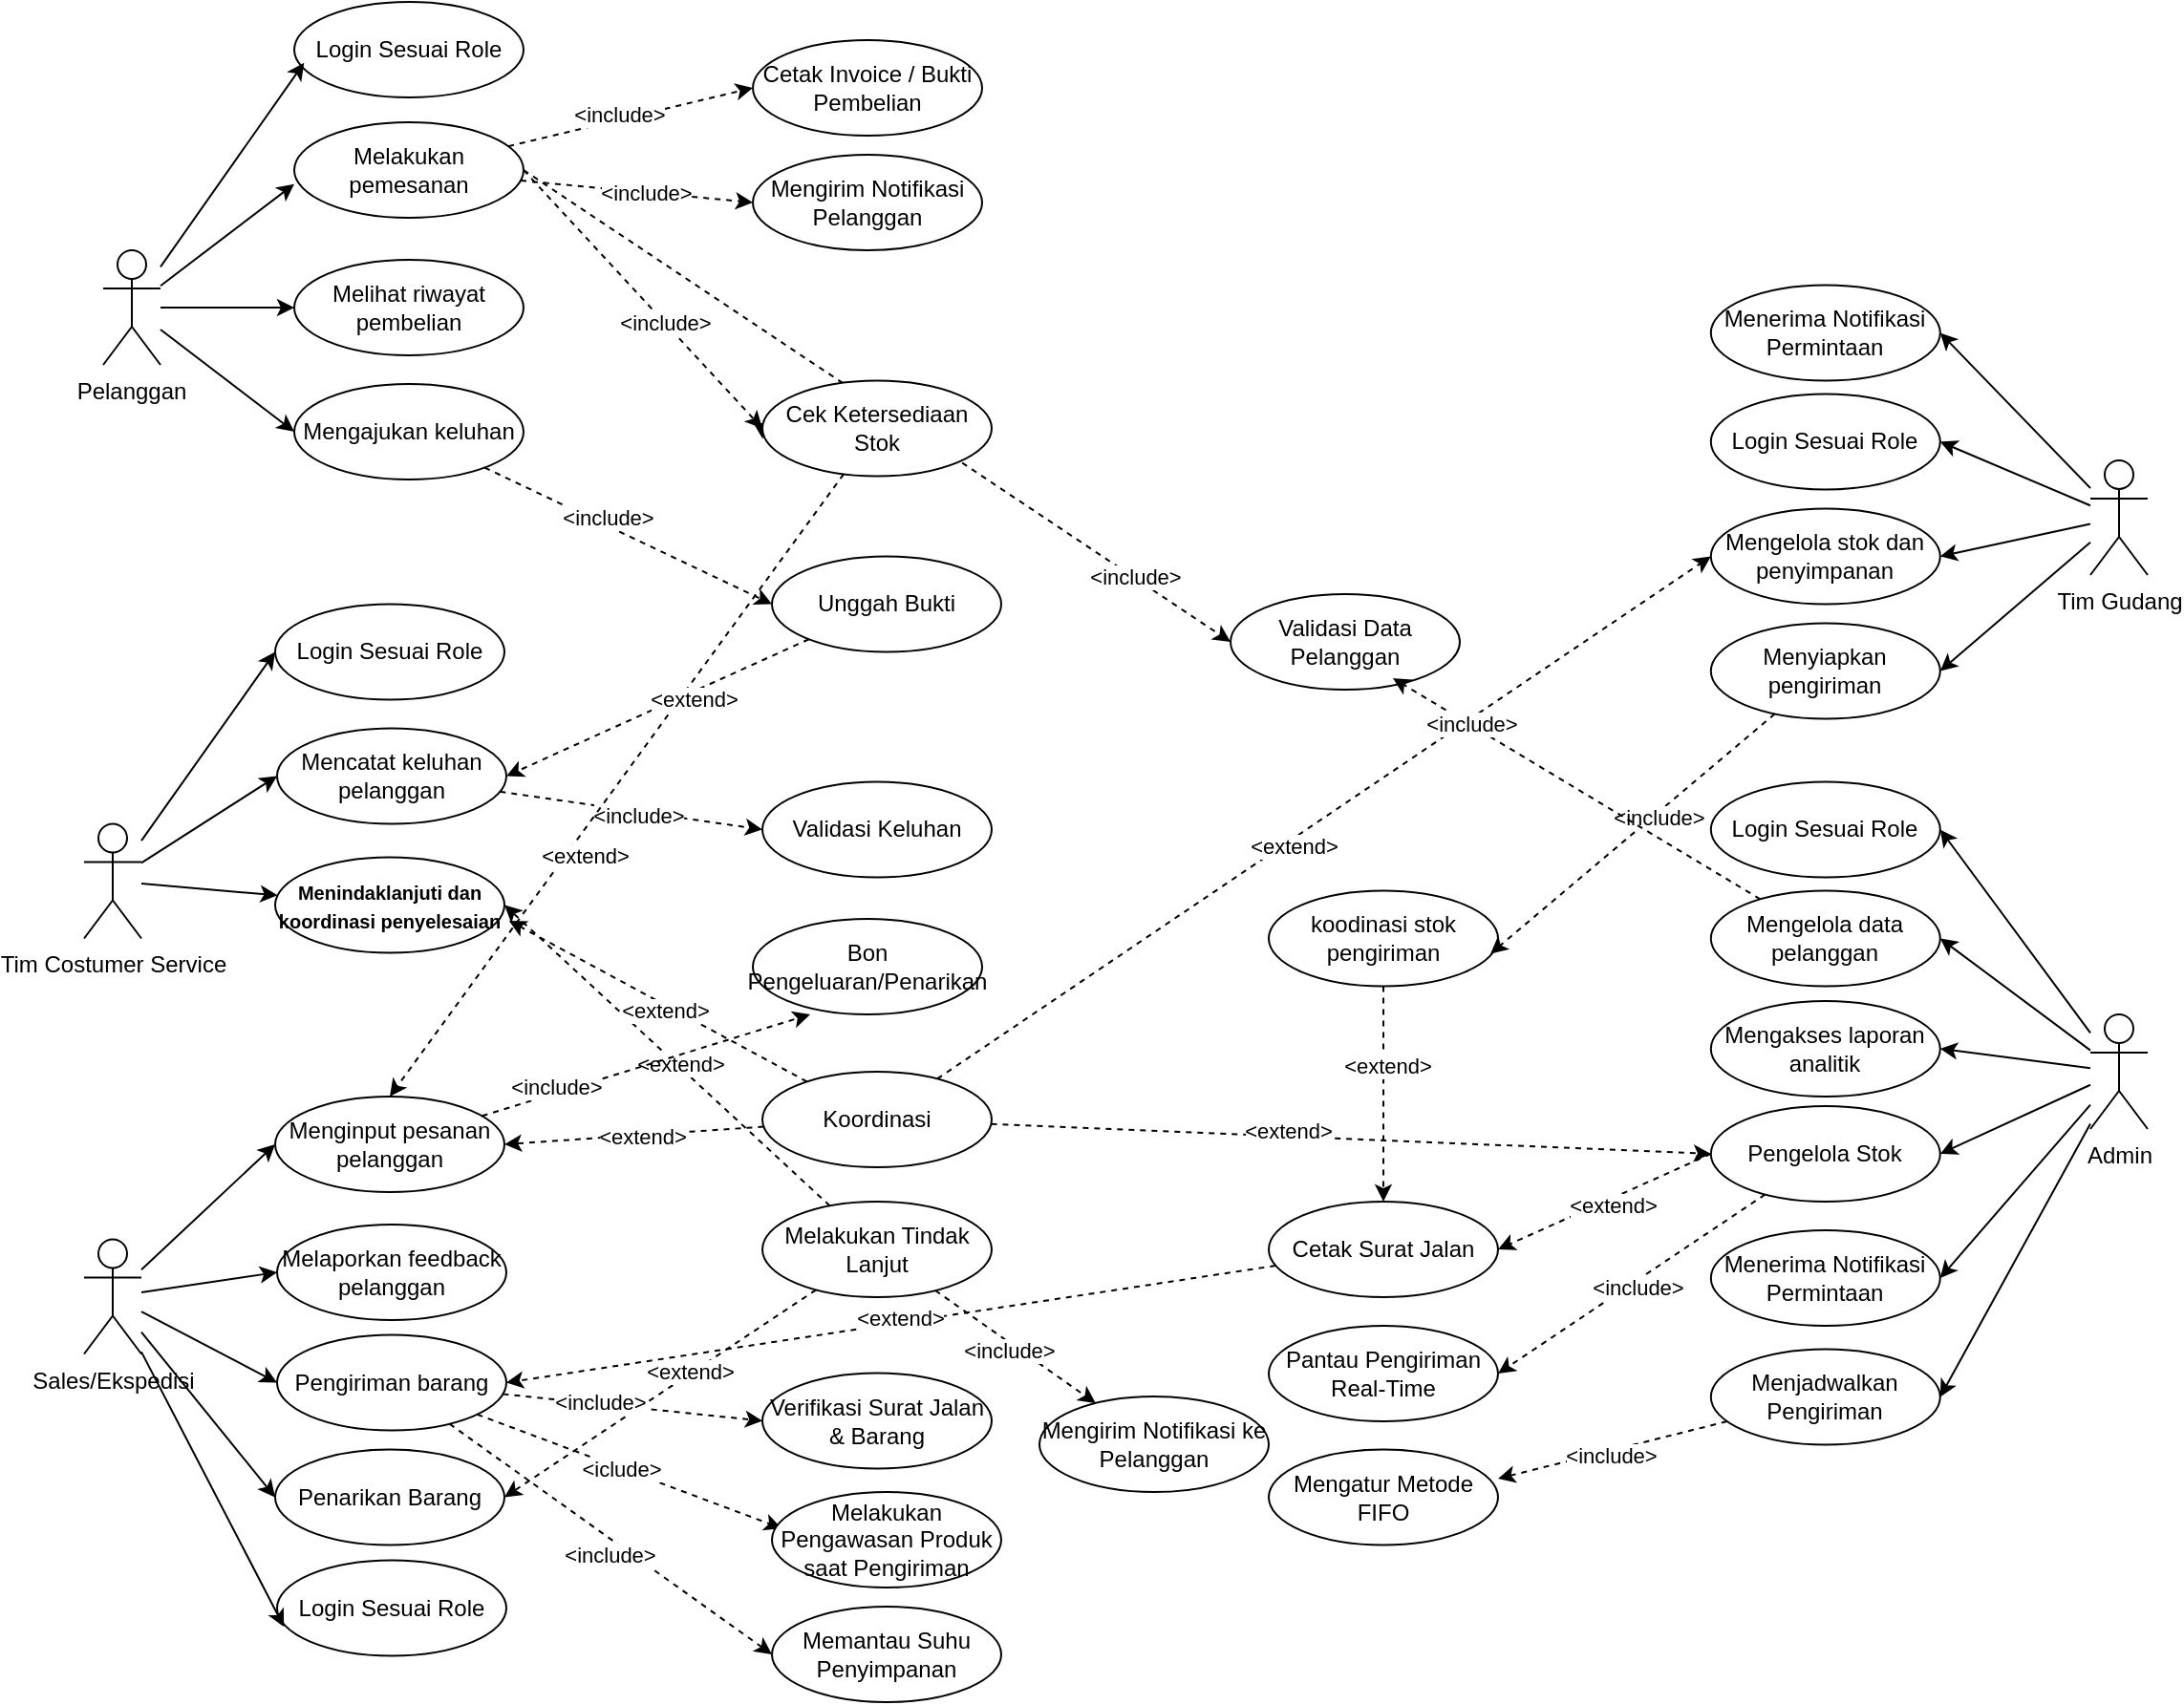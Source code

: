 <mxfile>
    <diagram id="A9RWl5Ja1mrFfkjDTp6f" name="Page-1">
        <mxGraphModel dx="1467" dy="485" grid="1" gridSize="10" guides="1" tooltips="1" connect="1" arrows="1" fold="1" page="1" pageScale="1" pageWidth="850" pageHeight="1100" math="0" shadow="0">
            <root>
                <mxCell id="0"/>
                <mxCell id="1" parent="0"/>
                <mxCell id="39" style="edgeStyle=none;html=1;entryX=0;entryY=0.5;entryDx=0;entryDy=0;" parent="1" source="2" target="14" edge="1">
                    <mxGeometry relative="1" as="geometry"/>
                </mxCell>
                <mxCell id="40" style="edgeStyle=none;html=1;entryX=0;entryY=0.5;entryDx=0;entryDy=0;" parent="1" source="2" target="15" edge="1">
                    <mxGeometry relative="1" as="geometry"/>
                </mxCell>
                <object label="Pelanggan" id="2">
                    <mxCell style="shape=umlActor;verticalLabelPosition=bottom;verticalAlign=top;outlineConnect=0;whiteSpace=wrap;align=center;" parent="1" vertex="1">
                        <mxGeometry x="20" y="160" width="30" height="60" as="geometry"/>
                    </mxCell>
                </object>
                <mxCell id="22" style="edgeStyle=none;html=1;entryX=0;entryY=0.5;entryDx=0;entryDy=0;" parent="1" source="7" target="16" edge="1">
                    <mxGeometry relative="1" as="geometry"/>
                </mxCell>
                <mxCell id="23" style="edgeStyle=none;html=1;entryX=0;entryY=0.5;entryDx=0;entryDy=0;" parent="1" source="7" target="17" edge="1">
                    <mxGeometry relative="1" as="geometry"/>
                </mxCell>
                <mxCell id="107" style="edgeStyle=none;html=1;entryX=0;entryY=0.5;entryDx=0;entryDy=0;" parent="1" source="7" target="106" edge="1">
                    <mxGeometry relative="1" as="geometry"/>
                </mxCell>
                <mxCell id="145" style="edgeStyle=none;html=1;entryX=0;entryY=0.5;entryDx=0;entryDy=0;" parent="1" source="7" target="144" edge="1">
                    <mxGeometry relative="1" as="geometry"/>
                </mxCell>
                <mxCell id="7" value="Sales/Ekspedisi" style="shape=umlActor;verticalLabelPosition=bottom;verticalAlign=top;html=1;outlineConnect=0;" parent="1" vertex="1">
                    <mxGeometry x="10" y="677.75" width="30" height="60" as="geometry"/>
                </mxCell>
                <mxCell id="41" style="edgeStyle=none;html=1;entryX=1;entryY=0.5;entryDx=0;entryDy=0;" parent="1" source="8" target="33" edge="1">
                    <mxGeometry relative="1" as="geometry"/>
                </mxCell>
                <mxCell id="42" style="edgeStyle=none;html=1;entryX=1;entryY=0.5;entryDx=0;entryDy=0;" parent="1" source="8" target="32" edge="1">
                    <mxGeometry relative="1" as="geometry"/>
                </mxCell>
                <mxCell id="168" style="edgeStyle=none;html=1;entryX=1;entryY=0.5;entryDx=0;entryDy=0;" edge="1" parent="1" source="8" target="167">
                    <mxGeometry relative="1" as="geometry"/>
                </mxCell>
                <mxCell id="180" style="edgeStyle=none;html=1;entryX=1;entryY=0.5;entryDx=0;entryDy=0;" edge="1" parent="1" source="8" target="179">
                    <mxGeometry relative="1" as="geometry"/>
                </mxCell>
                <mxCell id="8" value="Tim Gudang" style="shape=umlActor;verticalLabelPosition=bottom;verticalAlign=top;html=1;outlineConnect=0;" parent="1" vertex="1">
                    <mxGeometry x="1060" y="270" width="30" height="60" as="geometry"/>
                </mxCell>
                <mxCell id="43" style="edgeStyle=none;html=1;entryX=1;entryY=0.5;entryDx=0;entryDy=0;" parent="1" source="10" target="30" edge="1">
                    <mxGeometry relative="1" as="geometry"/>
                </mxCell>
                <mxCell id="109" style="edgeStyle=none;html=1;entryX=1;entryY=0.5;entryDx=0;entryDy=0;" parent="1" source="10" target="108" edge="1">
                    <mxGeometry relative="1" as="geometry"/>
                </mxCell>
                <mxCell id="170" style="edgeStyle=none;html=1;entryX=1;entryY=0.5;entryDx=0;entryDy=0;" edge="1" parent="1" source="10" target="169">
                    <mxGeometry relative="1" as="geometry"/>
                </mxCell>
                <mxCell id="178" style="edgeStyle=none;html=1;entryX=1;entryY=0.5;entryDx=0;entryDy=0;" edge="1" parent="1" source="10" target="174">
                    <mxGeometry relative="1" as="geometry"/>
                </mxCell>
                <mxCell id="185" style="edgeStyle=none;html=1;entryX=1;entryY=0.5;entryDx=0;entryDy=0;" edge="1" parent="1" source="10" target="184">
                    <mxGeometry relative="1" as="geometry"/>
                </mxCell>
                <mxCell id="10" value="Admin" style="shape=umlActor;verticalLabelPosition=bottom;verticalAlign=top;html=1;outlineConnect=0;" parent="1" vertex="1">
                    <mxGeometry x="1060" y="560" width="30" height="60" as="geometry"/>
                </mxCell>
                <mxCell id="35" value="" style="edgeStyle=none;html=1;" parent="1" source="11" target="26" edge="1">
                    <mxGeometry relative="1" as="geometry"/>
                </mxCell>
                <mxCell id="36" style="edgeStyle=none;html=1;entryX=0;entryY=0.5;entryDx=0;entryDy=0;" parent="1" source="11" target="25" edge="1">
                    <mxGeometry relative="1" as="geometry"/>
                </mxCell>
                <mxCell id="164" style="edgeStyle=none;html=1;entryX=0;entryY=0.5;entryDx=0;entryDy=0;" edge="1" parent="1" source="11" target="163">
                    <mxGeometry relative="1" as="geometry"/>
                </mxCell>
                <mxCell id="11" value="Tim Costumer Service" style="shape=umlActor;verticalLabelPosition=bottom;verticalAlign=top;html=1;outlineConnect=0;" parent="1" vertex="1">
                    <mxGeometry x="10" y="460.24" width="30" height="60" as="geometry"/>
                </mxCell>
                <mxCell id="51" style="edgeStyle=none;html=1;exitX=1;exitY=0.5;exitDx=0;exitDy=0;entryX=0;entryY=0.5;entryDx=0;entryDy=0;dashed=1;" parent="1" source="13" target="50" edge="1">
                    <mxGeometry relative="1" as="geometry"/>
                </mxCell>
                <mxCell id="55" value="&amp;lt;include&amp;gt;" style="edgeLabel;html=1;align=center;verticalAlign=middle;resizable=0;points=[];" parent="51" vertex="1" connectable="0">
                    <mxGeometry x="-0.05" y="2" relative="1" as="geometry">
                        <mxPoint x="143" y="97" as="offset"/>
                    </mxGeometry>
                </mxCell>
                <mxCell id="57" style="edgeStyle=none;html=1;entryX=0;entryY=0.5;entryDx=0;entryDy=0;exitX=1;exitY=0.5;exitDx=0;exitDy=0;dashed=1;" parent="1" source="13" target="56" edge="1">
                    <mxGeometry relative="1" as="geometry"/>
                </mxCell>
                <mxCell id="62" value="&amp;lt;include&amp;gt;" style="edgeLabel;html=1;align=center;verticalAlign=middle;resizable=0;points=[];" parent="57" vertex="1" connectable="0">
                    <mxGeometry x="0.175" relative="1" as="geometry">
                        <mxPoint as="offset"/>
                    </mxGeometry>
                </mxCell>
                <mxCell id="182" style="edgeStyle=none;html=1;entryX=0;entryY=0.5;entryDx=0;entryDy=0;dashed=1;" edge="1" parent="1" source="13" target="181">
                    <mxGeometry relative="1" as="geometry"/>
                </mxCell>
                <mxCell id="183" value="&amp;lt;include&amp;gt;" style="edgeLabel;html=1;align=center;verticalAlign=middle;resizable=0;points=[];" vertex="1" connectable="0" parent="182">
                    <mxGeometry x="-0.08" y="3" relative="1" as="geometry">
                        <mxPoint as="offset"/>
                    </mxGeometry>
                </mxCell>
                <mxCell id="187" style="edgeStyle=none;html=1;entryX=0;entryY=0.5;entryDx=0;entryDy=0;dashed=1;" edge="1" parent="1" source="13" target="186">
                    <mxGeometry relative="1" as="geometry"/>
                </mxCell>
                <mxCell id="188" value="&amp;lt;include&amp;gt;" style="edgeLabel;html=1;align=center;verticalAlign=middle;resizable=0;points=[];" vertex="1" connectable="0" parent="187">
                    <mxGeometry x="0.084" relative="1" as="geometry">
                        <mxPoint as="offset"/>
                    </mxGeometry>
                </mxCell>
                <mxCell id="13" value="Melakukan pemesanan" style="ellipse;whiteSpace=wrap;html=1;" parent="1" vertex="1">
                    <mxGeometry x="120" y="93" width="120" height="50" as="geometry"/>
                </mxCell>
                <mxCell id="14" value="Melihat riwayat pembelian" style="ellipse;whiteSpace=wrap;html=1;" parent="1" vertex="1">
                    <mxGeometry x="120" y="165" width="120" height="50" as="geometry"/>
                </mxCell>
                <mxCell id="64" style="edgeStyle=none;html=1;entryX=0;entryY=0.5;entryDx=0;entryDy=0;dashed=1;" parent="1" source="15" target="63" edge="1">
                    <mxGeometry relative="1" as="geometry"/>
                </mxCell>
                <mxCell id="66" value="&amp;lt;include&amp;gt;" style="edgeLabel;html=1;align=center;verticalAlign=middle;resizable=0;points=[];" parent="64" vertex="1" connectable="0">
                    <mxGeometry x="-0.174" y="4" relative="1" as="geometry">
                        <mxPoint as="offset"/>
                    </mxGeometry>
                </mxCell>
                <mxCell id="15" value="Mengajukan keluhan" style="ellipse;whiteSpace=wrap;html=1;" parent="1" vertex="1">
                    <mxGeometry x="120" y="230" width="120" height="50" as="geometry"/>
                </mxCell>
                <mxCell id="16" value="Menginput pesanan pelanggan" style="ellipse;whiteSpace=wrap;html=1;" parent="1" vertex="1">
                    <mxGeometry x="110" y="602.99" width="120" height="50" as="geometry"/>
                </mxCell>
                <mxCell id="17" value="Melaporkan feedback pelanggan" style="ellipse;whiteSpace=wrap;html=1;" parent="1" vertex="1">
                    <mxGeometry x="111" y="670" width="120" height="50" as="geometry"/>
                </mxCell>
                <mxCell id="83" style="edgeStyle=none;html=1;entryX=0;entryY=0.5;entryDx=0;entryDy=0;dashed=1;" parent="1" source="25" target="82" edge="1">
                    <mxGeometry relative="1" as="geometry"/>
                </mxCell>
                <mxCell id="84" value="&amp;lt;include&amp;gt;" style="edgeLabel;html=1;align=center;verticalAlign=middle;resizable=0;points=[];" parent="83" vertex="1" connectable="0">
                    <mxGeometry x="0.051" y="-2" relative="1" as="geometry">
                        <mxPoint as="offset"/>
                    </mxGeometry>
                </mxCell>
                <mxCell id="25" value="Mencatat keluhan pelanggan" style="ellipse;whiteSpace=wrap;html=1;" parent="1" vertex="1">
                    <mxGeometry x="111" y="410.24" width="120" height="50" as="geometry"/>
                </mxCell>
                <mxCell id="26" value="&lt;font style=&quot;font-size: 10px;&quot;&gt;Menindaklanjuti dan koordinasi penyelesaian&lt;/font&gt;" style="ellipse;whiteSpace=wrap;html=1;fontStyle=1" parent="1" vertex="1">
                    <mxGeometry x="110" y="477.75" width="120" height="50" as="geometry"/>
                </mxCell>
                <mxCell id="28" value="Mengakses laporan analitik" style="ellipse;whiteSpace=wrap;html=1;" parent="1" vertex="1">
                    <mxGeometry x="861.4" y="552.99" width="120" height="50" as="geometry"/>
                </mxCell>
                <mxCell id="30" value="Mengelola data pelanggan" style="ellipse;whiteSpace=wrap;html=1;" parent="1" vertex="1">
                    <mxGeometry x="861.4" y="495.24" width="120" height="50" as="geometry"/>
                </mxCell>
                <mxCell id="32" value="Menyiapkan pengiriman" style="ellipse;whiteSpace=wrap;html=1;" parent="1" vertex="1">
                    <mxGeometry x="861.4" y="355.24" width="120" height="50" as="geometry"/>
                </mxCell>
                <mxCell id="33" value="Mengelola stok dan penyimpanan" style="ellipse;whiteSpace=wrap;html=1;" parent="1" vertex="1">
                    <mxGeometry x="861.4" y="295.24" width="120" height="50" as="geometry"/>
                </mxCell>
                <mxCell id="38" style="edgeStyle=none;html=1;entryX=0;entryY=0.647;entryDx=0;entryDy=0;entryPerimeter=0;" parent="1" source="2" target="13" edge="1">
                    <mxGeometry relative="1" as="geometry"/>
                </mxCell>
                <mxCell id="45" style="edgeStyle=none;html=1;entryX=1;entryY=0.5;entryDx=0;entryDy=0;" parent="1" source="10" target="28" edge="1">
                    <mxGeometry relative="1" as="geometry"/>
                </mxCell>
                <mxCell id="50" value="Validasi Data Pelanggan" style="ellipse;whiteSpace=wrap;html=1;" parent="1" vertex="1">
                    <mxGeometry x="610" y="340" width="120" height="50" as="geometry"/>
                </mxCell>
                <mxCell id="119" style="edgeStyle=none;html=1;entryX=0.5;entryY=0;entryDx=0;entryDy=0;dashed=1;" parent="1" source="56" target="16" edge="1">
                    <mxGeometry relative="1" as="geometry"/>
                </mxCell>
                <mxCell id="120" value="&amp;lt;extend&amp;gt;" style="edgeLabel;html=1;align=center;verticalAlign=middle;resizable=0;points=[];" parent="119" vertex="1" connectable="0">
                    <mxGeometry x="-0.118" y="1" relative="1" as="geometry">
                        <mxPoint x="-32" y="55" as="offset"/>
                    </mxGeometry>
                </mxCell>
                <mxCell id="196" style="edgeStyle=none;html=1;exitX=0;exitY=0.5;exitDx=0;exitDy=0;" edge="1" parent="1" source="56">
                    <mxGeometry relative="1" as="geometry">
                        <mxPoint x="360" y="250" as="targetPoint"/>
                    </mxGeometry>
                </mxCell>
                <mxCell id="56" value="Cek Ketersediaan Stok" style="ellipse;whiteSpace=wrap;html=1;" parent="1" vertex="1">
                    <mxGeometry x="365" y="228.24" width="120" height="50" as="geometry"/>
                </mxCell>
                <mxCell id="65" style="edgeStyle=none;html=1;entryX=1;entryY=0.5;entryDx=0;entryDy=0;dashed=1;" parent="1" source="63" target="25" edge="1">
                    <mxGeometry relative="1" as="geometry"/>
                </mxCell>
                <mxCell id="121" value="&amp;lt;extend&amp;gt;" style="edgeLabel;html=1;align=center;verticalAlign=middle;resizable=0;points=[];" parent="65" vertex="1" connectable="0">
                    <mxGeometry x="-0.228" y="4" relative="1" as="geometry">
                        <mxPoint x="-1" as="offset"/>
                    </mxGeometry>
                </mxCell>
                <mxCell id="63" value="Unggah Bukti " style="ellipse;whiteSpace=wrap;html=1;" parent="1" vertex="1">
                    <mxGeometry x="370" y="320.24" width="120" height="50" as="geometry"/>
                </mxCell>
                <mxCell id="68" style="edgeStyle=none;html=1;entryX=1;entryY=0.5;entryDx=0;entryDy=0;dashed=1;" parent="1" source="67" target="26" edge="1">
                    <mxGeometry relative="1" as="geometry"/>
                </mxCell>
                <mxCell id="70" value="&amp;lt;extend&amp;gt;" style="edgeLabel;html=1;align=center;verticalAlign=middle;resizable=0;points=[];" parent="68" vertex="1" connectable="0">
                    <mxGeometry x="-0.065" y="-1" relative="1" as="geometry">
                        <mxPoint as="offset"/>
                    </mxGeometry>
                </mxCell>
                <mxCell id="147" style="edgeStyle=none;html=1;entryX=1;entryY=0.5;entryDx=0;entryDy=0;dashed=1;" parent="1" source="67" target="144" edge="1">
                    <mxGeometry relative="1" as="geometry"/>
                </mxCell>
                <mxCell id="148" value="&amp;lt;extend&amp;gt;" style="edgeLabel;html=1;align=center;verticalAlign=middle;resizable=0;points=[];" parent="147" vertex="1" connectable="0">
                    <mxGeometry x="-0.182" y="-2" relative="1" as="geometry">
                        <mxPoint x="1" as="offset"/>
                    </mxGeometry>
                </mxCell>
                <mxCell id="172" style="edgeStyle=none;html=1;dashed=1;" edge="1" parent="1" source="67" target="171">
                    <mxGeometry relative="1" as="geometry"/>
                </mxCell>
                <mxCell id="173" value="&amp;lt;include&amp;gt;" style="edgeLabel;html=1;align=center;verticalAlign=middle;resizable=0;points=[];" vertex="1" connectable="0" parent="172">
                    <mxGeometry x="-0.012" y="-3" relative="1" as="geometry">
                        <mxPoint x="-1" as="offset"/>
                    </mxGeometry>
                </mxCell>
                <mxCell id="67" value="Melakukan Tindak Lanjut" style="ellipse;whiteSpace=wrap;html=1;movable=1;resizable=1;rotatable=1;deletable=1;editable=1;locked=0;connectable=1;" parent="1" vertex="1">
                    <mxGeometry x="365" y="657.99" width="120" height="50" as="geometry"/>
                </mxCell>
                <mxCell id="86" style="edgeStyle=none;html=1;entryX=1;entryY=0.5;entryDx=0;entryDy=0;dashed=1;" parent="1" source="71" target="16" edge="1">
                    <mxGeometry relative="1" as="geometry"/>
                </mxCell>
                <mxCell id="87" value="&amp;lt;extend&amp;gt;" style="edgeLabel;html=1;align=center;verticalAlign=middle;resizable=0;points=[];" parent="86" vertex="1" connectable="0">
                    <mxGeometry x="-0.061" y="1" relative="1" as="geometry">
                        <mxPoint as="offset"/>
                    </mxGeometry>
                </mxCell>
                <mxCell id="124" style="edgeStyle=none;html=1;entryX=0;entryY=0.5;entryDx=0;entryDy=0;dashed=1;" parent="1" source="71" target="108" edge="1">
                    <mxGeometry relative="1" as="geometry"/>
                </mxCell>
                <mxCell id="125" value="&amp;lt;extend&amp;gt;" style="edgeLabel;html=1;align=center;verticalAlign=middle;resizable=0;points=[];" parent="124" vertex="1" connectable="0">
                    <mxGeometry x="-0.113" y="-2" relative="1" as="geometry">
                        <mxPoint x="-12" y="-6" as="offset"/>
                    </mxGeometry>
                </mxCell>
                <mxCell id="71" value="Koordinasi" style="ellipse;whiteSpace=wrap;html=1;" parent="1" vertex="1">
                    <mxGeometry x="365" y="590" width="120" height="50" as="geometry"/>
                </mxCell>
                <mxCell id="76" style="edgeStyle=none;html=1;entryX=1.02;entryY=0.664;entryDx=0;entryDy=0;entryPerimeter=0;dashed=1;" parent="1" source="71" target="26" edge="1">
                    <mxGeometry relative="1" as="geometry"/>
                </mxCell>
                <mxCell id="79" value="&amp;lt;extend&amp;gt;" style="edgeLabel;html=1;align=center;verticalAlign=middle;resizable=0;points=[];" parent="76" vertex="1" connectable="0">
                    <mxGeometry x="-0.056" y="2" relative="1" as="geometry">
                        <mxPoint as="offset"/>
                    </mxGeometry>
                </mxCell>
                <mxCell id="78" style="edgeStyle=none;html=1;dashed=1;entryX=0;entryY=0.5;entryDx=0;entryDy=0;" parent="1" source="71" target="33" edge="1">
                    <mxGeometry relative="1" as="geometry">
                        <mxPoint x="760" y="490" as="targetPoint"/>
                    </mxGeometry>
                </mxCell>
                <mxCell id="80" value="&amp;lt;extend&amp;gt;" style="edgeLabel;html=1;align=center;verticalAlign=middle;resizable=0;points=[];" parent="78" vertex="1" connectable="0">
                    <mxGeometry x="-0.088" y="-3" relative="1" as="geometry">
                        <mxPoint as="offset"/>
                    </mxGeometry>
                </mxCell>
                <mxCell id="82" value="Validasi Keluhan" style="ellipse;whiteSpace=wrap;html=1;" parent="1" vertex="1">
                    <mxGeometry x="365" y="438.24" width="120" height="50" as="geometry"/>
                </mxCell>
                <mxCell id="150" style="edgeStyle=none;html=1;dashed=1;entryX=0.042;entryY=0.38;entryDx=0;entryDy=0;entryPerimeter=0;" parent="1" source="106" target="149" edge="1">
                    <mxGeometry relative="1" as="geometry"/>
                </mxCell>
                <mxCell id="151" value="&amp;lt;iclude&amp;gt;" style="edgeLabel;html=1;align=center;verticalAlign=middle;resizable=0;points=[];" parent="150" vertex="1" connectable="0">
                    <mxGeometry x="-0.059" relative="1" as="geometry">
                        <mxPoint as="offset"/>
                    </mxGeometry>
                </mxCell>
                <mxCell id="153" style="edgeStyle=none;html=1;entryX=0;entryY=0.5;entryDx=0;entryDy=0;dashed=1;" parent="1" source="106" target="152" edge="1">
                    <mxGeometry relative="1" as="geometry"/>
                </mxCell>
                <mxCell id="154" value="&amp;lt;include&amp;gt;" style="edgeLabel;html=1;align=center;verticalAlign=middle;resizable=0;points=[];" parent="153" vertex="1" connectable="0">
                    <mxGeometry x="-0.003" y="-1" relative="1" as="geometry">
                        <mxPoint y="7" as="offset"/>
                    </mxGeometry>
                </mxCell>
                <mxCell id="156" style="edgeStyle=none;html=1;entryX=0;entryY=0.5;entryDx=0;entryDy=0;dashed=1;" parent="1" source="106" target="155" edge="1">
                    <mxGeometry relative="1" as="geometry"/>
                </mxCell>
                <mxCell id="157" value="&amp;lt;include&amp;gt;" style="edgeLabel;html=1;align=center;verticalAlign=middle;resizable=0;points=[];" parent="156" vertex="1" connectable="0">
                    <mxGeometry x="-0.251" y="1" relative="1" as="geometry">
                        <mxPoint as="offset"/>
                    </mxGeometry>
                </mxCell>
                <mxCell id="106" value="Pengiriman barang" style="ellipse;whiteSpace=wrap;html=1;" parent="1" vertex="1">
                    <mxGeometry x="111" y="727.75" width="120" height="50" as="geometry"/>
                </mxCell>
                <mxCell id="193" style="edgeStyle=none;html=1;entryX=1;entryY=0.5;entryDx=0;entryDy=0;strokeColor=default;dashed=1;" edge="1" parent="1" source="108" target="192">
                    <mxGeometry relative="1" as="geometry"/>
                </mxCell>
                <mxCell id="194" value="&amp;lt;include&amp;gt;" style="edgeLabel;html=1;align=center;verticalAlign=middle;resizable=0;points=[];" vertex="1" connectable="0" parent="193">
                    <mxGeometry x="-0.011" y="3" relative="1" as="geometry">
                        <mxPoint as="offset"/>
                    </mxGeometry>
                </mxCell>
                <mxCell id="108" value="Pengelola Stok" style="ellipse;whiteSpace=wrap;html=1;" parent="1" vertex="1">
                    <mxGeometry x="861.4" y="607.99" width="120" height="50" as="geometry"/>
                </mxCell>
                <mxCell id="133" style="edgeStyle=none;html=1;entryX=1;entryY=0.5;entryDx=0;entryDy=0;dashed=1;" parent="1" source="110" target="106" edge="1">
                    <mxGeometry relative="1" as="geometry"/>
                </mxCell>
                <mxCell id="134" value="&amp;lt;extend&amp;gt;" style="edgeLabel;html=1;align=center;verticalAlign=middle;resizable=0;points=[];" parent="133" vertex="1" connectable="0">
                    <mxGeometry x="-0.026" y="-3" relative="1" as="geometry">
                        <mxPoint as="offset"/>
                    </mxGeometry>
                </mxCell>
                <mxCell id="110" value="&lt;span data-end=&quot;2466&quot; data-start=&quot;2431&quot;&gt;Cetak Surat Jalan&lt;/span&gt;" style="ellipse;whiteSpace=wrap;html=1;" parent="1" vertex="1">
                    <mxGeometry x="630" y="657.99" width="120" height="50" as="geometry"/>
                </mxCell>
                <mxCell id="112" style="edgeStyle=none;html=1;entryX=1;entryY=0.5;entryDx=0;entryDy=0;dashed=1;exitX=0;exitY=0.5;exitDx=0;exitDy=0;" parent="1" source="108" target="110" edge="1">
                    <mxGeometry relative="1" as="geometry">
                        <mxPoint x="775" y="496" as="sourcePoint"/>
                        <mxPoint x="710" y="520" as="targetPoint"/>
                    </mxGeometry>
                </mxCell>
                <mxCell id="113" value="&amp;lt;extend&amp;gt;" style="edgeLabel;html=1;align=center;verticalAlign=middle;resizable=0;points=[];" parent="112" vertex="1" connectable="0">
                    <mxGeometry x="-0.039" y="3" relative="1" as="geometry">
                        <mxPoint as="offset"/>
                    </mxGeometry>
                </mxCell>
                <mxCell id="131" style="edgeStyle=none;html=1;dashed=1;" parent="1" source="128" target="110" edge="1">
                    <mxGeometry relative="1" as="geometry"/>
                </mxCell>
                <mxCell id="132" value="&amp;lt;extend&amp;gt;" style="edgeLabel;html=1;align=center;verticalAlign=middle;resizable=0;points=[];" parent="131" vertex="1" connectable="0">
                    <mxGeometry x="-0.255" y="2" relative="1" as="geometry">
                        <mxPoint as="offset"/>
                    </mxGeometry>
                </mxCell>
                <mxCell id="128" value="koodinasi stok pengiriman" style="ellipse;whiteSpace=wrap;html=1;" parent="1" vertex="1">
                    <mxGeometry x="630" y="495.24" width="120" height="50" as="geometry"/>
                </mxCell>
                <mxCell id="129" style="edgeStyle=none;html=1;entryX=0.967;entryY=0.66;entryDx=0;entryDy=0;entryPerimeter=0;dashed=1;" parent="1" source="32" target="128" edge="1">
                    <mxGeometry relative="1" as="geometry"/>
                </mxCell>
                <mxCell id="130" value="&amp;lt;include&amp;gt;" style="edgeLabel;html=1;align=center;verticalAlign=middle;resizable=0;points=[];" parent="129" vertex="1" connectable="0">
                    <mxGeometry x="-0.165" y="2" relative="1" as="geometry">
                        <mxPoint as="offset"/>
                    </mxGeometry>
                </mxCell>
                <mxCell id="144" value="Penarikan Barang" style="ellipse;whiteSpace=wrap;html=1;" parent="1" vertex="1">
                    <mxGeometry x="110" y="787.75" width="120" height="50" as="geometry"/>
                </mxCell>
                <mxCell id="149" value="Melakukan Pengawasan Produk saat Pengiriman" style="ellipse;whiteSpace=wrap;html=1;" parent="1" vertex="1">
                    <mxGeometry x="370" y="810" width="120" height="50" as="geometry"/>
                </mxCell>
                <mxCell id="152" value="Memantau Suhu Penyimpanan" style="ellipse;whiteSpace=wrap;html=1;" parent="1" vertex="1">
                    <mxGeometry x="370" y="870" width="120" height="50" as="geometry"/>
                </mxCell>
                <mxCell id="155" value="Verifikasi Surat Jalan &amp;amp; Barang" style="ellipse;whiteSpace=wrap;html=1;" parent="1" vertex="1">
                    <mxGeometry x="365" y="747.75" width="120" height="50" as="geometry"/>
                </mxCell>
                <mxCell id="159" style="edgeStyle=none;html=1;entryX=0.708;entryY=0.88;entryDx=0;entryDy=0;entryPerimeter=0;dashed=1;" parent="1" source="30" target="50" edge="1">
                    <mxGeometry relative="1" as="geometry"/>
                </mxCell>
                <mxCell id="160" value="&amp;lt;include&amp;gt;" style="edgeLabel;html=1;align=center;verticalAlign=middle;resizable=0;points=[];" parent="159" vertex="1" connectable="0">
                    <mxGeometry x="0.583" y="-1" relative="1" as="geometry">
                        <mxPoint as="offset"/>
                    </mxGeometry>
                </mxCell>
                <mxCell id="161" value="Login Sesuai Role" style="ellipse;whiteSpace=wrap;html=1;" vertex="1" parent="1">
                    <mxGeometry x="120" y="30" width="120" height="50" as="geometry"/>
                </mxCell>
                <mxCell id="162" style="edgeStyle=none;html=1;entryX=0.043;entryY=0.637;entryDx=0;entryDy=0;entryPerimeter=0;" edge="1" parent="1" source="2" target="161">
                    <mxGeometry relative="1" as="geometry"/>
                </mxCell>
                <mxCell id="163" value="&lt;span style=&quot;color: rgb(0, 0, 0);&quot;&gt;Login Sesuai Role&lt;/span&gt;" style="ellipse;whiteSpace=wrap;html=1;" vertex="1" parent="1">
                    <mxGeometry x="110" y="345.24" width="120" height="50" as="geometry"/>
                </mxCell>
                <mxCell id="165" value="&lt;span style=&quot;color: rgb(0, 0, 0);&quot;&gt;Login Sesuai Role&lt;/span&gt;" style="ellipse;whiteSpace=wrap;html=1;" vertex="1" parent="1">
                    <mxGeometry x="111" y="845.75" width="120" height="50" as="geometry"/>
                </mxCell>
                <mxCell id="166" style="edgeStyle=none;html=1;entryX=0.03;entryY=0.696;entryDx=0;entryDy=0;entryPerimeter=0;" edge="1" parent="1" source="7" target="165">
                    <mxGeometry relative="1" as="geometry"/>
                </mxCell>
                <mxCell id="167" value="&lt;span style=&quot;color: rgb(0, 0, 0);&quot;&gt;Login Sesuai Role&lt;/span&gt;" style="ellipse;whiteSpace=wrap;html=1;" vertex="1" parent="1">
                    <mxGeometry x="861.4" y="235.24" width="120" height="50" as="geometry"/>
                </mxCell>
                <mxCell id="169" value="&lt;span style=&quot;color: rgb(0, 0, 0);&quot;&gt;Login Sesuai Role&lt;/span&gt;" style="ellipse;whiteSpace=wrap;html=1;" vertex="1" parent="1">
                    <mxGeometry x="861.4" y="438.24" width="120" height="50" as="geometry"/>
                </mxCell>
                <mxCell id="171" value="&lt;span data-end=&quot;931&quot; data-start=&quot;895&quot;&gt;Mengirim Notifikasi ke Pelanggan&lt;/span&gt;" style="ellipse;whiteSpace=wrap;html=1;movable=1;resizable=1;rotatable=1;deletable=1;editable=1;locked=0;connectable=1;" vertex="1" parent="1">
                    <mxGeometry x="510" y="760" width="120" height="50" as="geometry"/>
                </mxCell>
                <mxCell id="174" value="Menerima Notifikasi Permintaan" style="ellipse;whiteSpace=wrap;html=1;" vertex="1" parent="1">
                    <mxGeometry x="861.4" y="672.99" width="120" height="50" as="geometry"/>
                </mxCell>
                <mxCell id="175" value="Bon Pengeluaran/Penarikan" style="ellipse;whiteSpace=wrap;html=1;" vertex="1" parent="1">
                    <mxGeometry x="360" y="510" width="120" height="50" as="geometry"/>
                </mxCell>
                <mxCell id="176" style="edgeStyle=none;html=1;entryX=0.25;entryY=1;entryDx=0;entryDy=0;entryPerimeter=0;dashed=1;" edge="1" parent="1" source="16" target="175">
                    <mxGeometry relative="1" as="geometry"/>
                </mxCell>
                <mxCell id="177" value="&amp;lt;include&amp;gt;" style="edgeLabel;html=1;align=center;verticalAlign=middle;resizable=0;points=[];" vertex="1" connectable="0" parent="176">
                    <mxGeometry x="-0.183" y="-2" relative="1" as="geometry">
                        <mxPoint x="-32" y="4" as="offset"/>
                    </mxGeometry>
                </mxCell>
                <mxCell id="179" value="&lt;span style=&quot;color: rgb(0, 0, 0);&quot;&gt;Menerima Notifikasi Permintaan&lt;/span&gt;" style="ellipse;whiteSpace=wrap;html=1;" vertex="1" parent="1">
                    <mxGeometry x="861.4" y="178.24" width="120" height="50" as="geometry"/>
                </mxCell>
                <mxCell id="181" value="Cetak Invoice / Bukti Pembelian" style="ellipse;whiteSpace=wrap;html=1;" vertex="1" parent="1">
                    <mxGeometry x="360" y="50" width="120" height="50" as="geometry"/>
                </mxCell>
                <mxCell id="184" value="Menjadwalkan Pengiriman" style="ellipse;whiteSpace=wrap;html=1;" vertex="1" parent="1">
                    <mxGeometry x="861.4" y="735.24" width="120" height="50" as="geometry"/>
                </mxCell>
                <mxCell id="186" value="Mengirim Notifikasi Pelanggan" style="ellipse;whiteSpace=wrap;html=1;" vertex="1" parent="1">
                    <mxGeometry x="360" y="110" width="120" height="50" as="geometry"/>
                </mxCell>
                <mxCell id="189" value="Mengatur Metode FIFO" style="ellipse;whiteSpace=wrap;html=1;" vertex="1" parent="1">
                    <mxGeometry x="630" y="787.75" width="120" height="50" as="geometry"/>
                </mxCell>
                <mxCell id="190" style="edgeStyle=none;html=1;entryX=1;entryY=0.305;entryDx=0;entryDy=0;entryPerimeter=0;dashed=1;" edge="1" parent="1" source="184" target="189">
                    <mxGeometry relative="1" as="geometry"/>
                </mxCell>
                <mxCell id="191" value="&amp;lt;include&amp;gt;" style="edgeLabel;html=1;align=center;verticalAlign=middle;resizable=0;points=[];" vertex="1" connectable="0" parent="190">
                    <mxGeometry x="0.019" y="1" relative="1" as="geometry">
                        <mxPoint y="1" as="offset"/>
                    </mxGeometry>
                </mxCell>
                <mxCell id="192" value="&lt;span data-end=&quot;2466&quot; data-start=&quot;2431&quot;&gt;Pantau Pengiriman Real-Time&lt;/span&gt;" style="ellipse;whiteSpace=wrap;html=1;" vertex="1" parent="1">
                    <mxGeometry x="630" y="722.99" width="120" height="50" as="geometry"/>
                </mxCell>
            </root>
        </mxGraphModel>
    </diagram>
</mxfile>